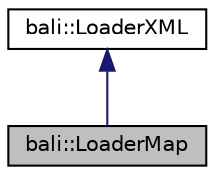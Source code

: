digraph "bali::LoaderMap"
{
  edge [fontname="Helvetica",fontsize="10",labelfontname="Helvetica",labelfontsize="10"];
  node [fontname="Helvetica",fontsize="10",shape=record];
  Node1 [label="bali::LoaderMap",height=0.2,width=0.4,color="black", fillcolor="grey75", style="filled" fontcolor="black"];
  Node2 -> Node1 [dir="back",color="midnightblue",fontsize="10",style="solid",fontname="Helvetica"];
  Node2 [label="bali::LoaderXML",height=0.2,width=0.4,color="black", fillcolor="white", style="filled",URL="$classbali_1_1_loader_x_m_l.html"];
}
